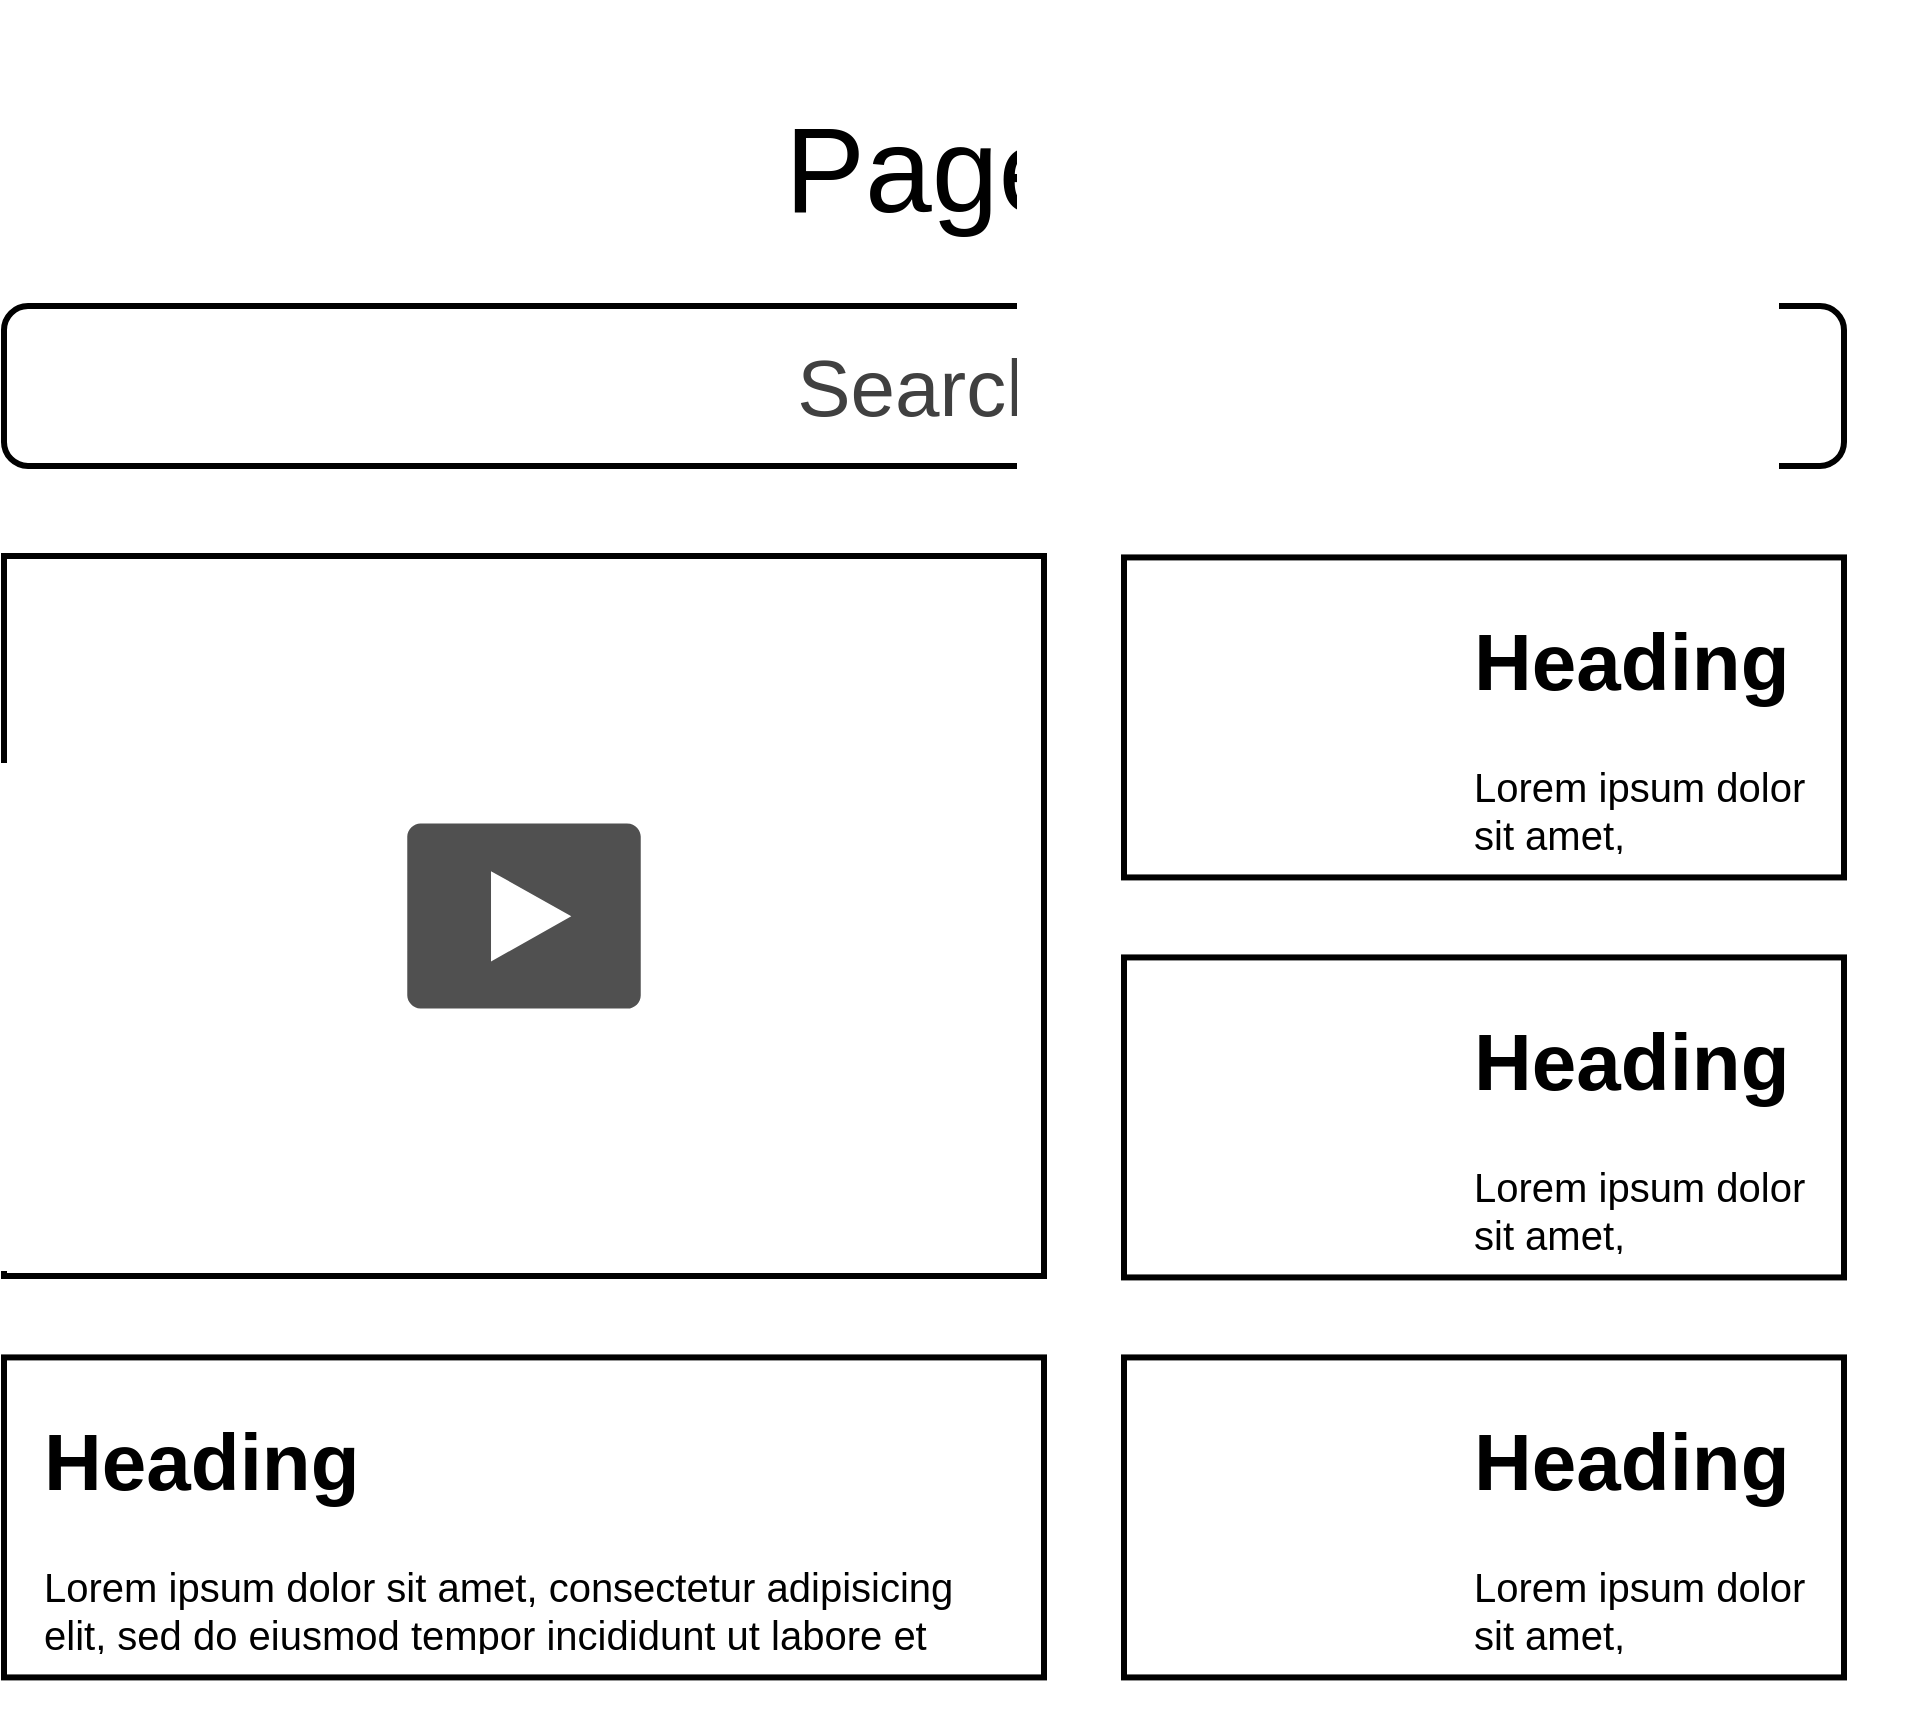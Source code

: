 <mxfile version="14.6.9" type="github" pages="4">
  <diagram name="Page" id="9137KOYr03OrSue867hJ">
    <mxGraphModel dx="910" dy="655" grid="1" gridSize="10" guides="1" tooltips="1" connect="1" arrows="1" fold="1" page="1" pageScale="1.5" pageWidth="1169" pageHeight="827" background="#ffffff" math="0" shadow="0">
      <root>
        <mxCell id="91typA91h6xHXIEC1wd_-0" />
        <mxCell id="91typA91h6xHXIEC1wd_-1" parent="91typA91h6xHXIEC1wd_-0" />
        <mxCell id="23DOFY-xsQ9zhNnriJYz-13" value="" style="group" parent="91typA91h6xHXIEC1wd_-1" vertex="1" connectable="0">
          <mxGeometry x="977" y="408" width="360" height="160" as="geometry" />
        </mxCell>
        <mxCell id="23DOFY-xsQ9zhNnriJYz-7" value="" style="rounded=0;whiteSpace=wrap;html=1;fontSize=30;strokeColor=#000000;strokeWidth=3;" parent="23DOFY-xsQ9zhNnriJYz-13" vertex="1">
          <mxGeometry y="-9.286" width="360" height="160" as="geometry" />
        </mxCell>
        <mxCell id="23DOFY-xsQ9zhNnriJYz-10" value="&lt;h1&gt;Heading&lt;/h1&gt;&lt;p&gt;Lorem ipsum dolor sit amet, consectetur adipisicing elit, sed do eiusmod tempor incididunt ut labore et dolore magna aliqua.&lt;/p&gt;" style="text;html=1;strokeColor=none;fillColor=none;spacing=5;spacingTop=-20;whiteSpace=wrap;overflow=hidden;rounded=0;fontSize=20;" parent="23DOFY-xsQ9zhNnriJYz-13" vertex="1">
          <mxGeometry x="170" y="2.143" width="190" height="137.143" as="geometry" />
        </mxCell>
        <mxCell id="23DOFY-xsQ9zhNnriJYz-12" value="" style="shape=image;html=1;verticalAlign=top;verticalLabelPosition=bottom;labelBackgroundColor=#ffffff;imageAspect=0;aspect=fixed;image=https://cdn4.iconfinder.com/data/icons/48-bubbles/48/18.Pictures-Day-128.png;rounded=1;fontSize=20;strokeColor=#000000;strokeWidth=3;" parent="23DOFY-xsQ9zhNnriJYz-13" vertex="1">
          <mxGeometry x="10" y="5.714" width="130" height="130" as="geometry" />
        </mxCell>
        <mxCell id="23DOFY-xsQ9zhNnriJYz-20" value="" style="group" parent="91typA91h6xHXIEC1wd_-1" vertex="1" connectable="0">
          <mxGeometry x="977" y="608" width="360" height="160" as="geometry" />
        </mxCell>
        <mxCell id="23DOFY-xsQ9zhNnriJYz-21" value="" style="rounded=0;whiteSpace=wrap;html=1;fontSize=30;strokeColor=#000000;strokeWidth=3;" parent="23DOFY-xsQ9zhNnriJYz-20" vertex="1">
          <mxGeometry y="-9.286" width="360" height="160" as="geometry" />
        </mxCell>
        <mxCell id="23DOFY-xsQ9zhNnriJYz-22" value="&lt;h1&gt;Heading&lt;/h1&gt;&lt;p&gt;Lorem ipsum dolor sit amet, consectetur adipisicing elit, sed do eiusmod tempor incididunt ut labore et dolore magna aliqua.&lt;/p&gt;" style="text;html=1;strokeColor=none;fillColor=none;spacing=5;spacingTop=-20;whiteSpace=wrap;overflow=hidden;rounded=0;fontSize=20;" parent="23DOFY-xsQ9zhNnriJYz-20" vertex="1">
          <mxGeometry x="170" y="2.143" width="190" height="137.143" as="geometry" />
        </mxCell>
        <mxCell id="23DOFY-xsQ9zhNnriJYz-23" value="" style="shape=image;html=1;verticalAlign=top;verticalLabelPosition=bottom;labelBackgroundColor=#ffffff;imageAspect=0;aspect=fixed;image=https://cdn4.iconfinder.com/data/icons/48-bubbles/48/18.Pictures-Day-128.png;rounded=1;fontSize=20;strokeColor=#000000;strokeWidth=3;" parent="23DOFY-xsQ9zhNnriJYz-20" vertex="1">
          <mxGeometry x="10" y="5.714" width="130" height="130" as="geometry" />
        </mxCell>
        <mxCell id="23DOFY-xsQ9zhNnriJYz-24" value="" style="group" parent="91typA91h6xHXIEC1wd_-1" vertex="1" connectable="0">
          <mxGeometry x="977" y="808" width="360" height="160" as="geometry" />
        </mxCell>
        <mxCell id="23DOFY-xsQ9zhNnriJYz-25" value="" style="rounded=0;whiteSpace=wrap;html=1;fontSize=30;strokeColor=#000000;strokeWidth=3;" parent="23DOFY-xsQ9zhNnriJYz-24" vertex="1">
          <mxGeometry y="-9.286" width="360" height="160" as="geometry" />
        </mxCell>
        <mxCell id="23DOFY-xsQ9zhNnriJYz-26" value="&lt;h1&gt;Heading&lt;/h1&gt;&lt;p&gt;Lorem ipsum dolor sit amet, consectetur adipisicing elit, sed do eiusmod tempor incididunt ut labore et dolore magna aliqua.&lt;/p&gt;" style="text;html=1;strokeColor=none;fillColor=none;spacing=5;spacingTop=-20;whiteSpace=wrap;overflow=hidden;rounded=0;fontSize=20;" parent="23DOFY-xsQ9zhNnriJYz-24" vertex="1">
          <mxGeometry x="170" y="2.143" width="190" height="137.143" as="geometry" />
        </mxCell>
        <mxCell id="23DOFY-xsQ9zhNnriJYz-27" value="" style="shape=image;html=1;verticalAlign=top;verticalLabelPosition=bottom;labelBackgroundColor=#ffffff;imageAspect=0;aspect=fixed;image=https://cdn4.iconfinder.com/data/icons/48-bubbles/48/18.Pictures-Day-128.png;rounded=1;fontSize=20;strokeColor=#000000;strokeWidth=3;" parent="23DOFY-xsQ9zhNnriJYz-24" vertex="1">
          <mxGeometry x="10" y="5.714" width="130" height="130" as="geometry" />
        </mxCell>
        <mxCell id="23DOFY-xsQ9zhNnriJYz-28" value="" style="group" parent="91typA91h6xHXIEC1wd_-1" vertex="1" connectable="0">
          <mxGeometry x="422" y="808" width="520" height="160" as="geometry" />
        </mxCell>
        <mxCell id="23DOFY-xsQ9zhNnriJYz-29" value="" style="rounded=0;whiteSpace=wrap;html=1;fontSize=30;strokeColor=#000000;strokeWidth=3;" parent="23DOFY-xsQ9zhNnriJYz-28" vertex="1">
          <mxGeometry x="-5" y="-9.29" width="520" height="160" as="geometry" />
        </mxCell>
        <mxCell id="23DOFY-xsQ9zhNnriJYz-30" value="&lt;h1&gt;Heading&lt;/h1&gt;&lt;p&gt;Lorem ipsum dolor sit amet, consectetur adipisicing elit, sed do eiusmod tempor incididunt ut labore et dolore magna aliqua.&lt;/p&gt;" style="text;html=1;strokeColor=none;fillColor=none;spacing=5;spacingTop=-20;whiteSpace=wrap;overflow=hidden;rounded=0;fontSize=20;" parent="23DOFY-xsQ9zhNnriJYz-28" vertex="1">
          <mxGeometry x="10" y="2.14" width="490" height="137.14" as="geometry" />
        </mxCell>
        <mxCell id="23DOFY-xsQ9zhNnriJYz-32" value="Search" style="rounded=1;whiteSpace=wrap;html=1;fontSize=40;fontColor=#404040;strokeColor=#000000;strokeWidth=3;align=center;fillColor=#FFFFFF;" parent="91typA91h6xHXIEC1wd_-1" vertex="1">
          <mxGeometry x="417" y="273" width="920" height="80" as="geometry" />
        </mxCell>
        <mxCell id="23DOFY-xsQ9zhNnriJYz-15" value="" style="group" parent="91typA91h6xHXIEC1wd_-1" vertex="1" connectable="0">
          <mxGeometry x="417" y="398" width="960" height="580" as="geometry" />
        </mxCell>
        <mxCell id="23DOFY-xsQ9zhNnriJYz-14" value="" style="rounded=0;whiteSpace=wrap;html=1;fontSize=20;strokeColor=#000000;strokeWidth=3;" parent="23DOFY-xsQ9zhNnriJYz-15" vertex="1">
          <mxGeometry width="520" height="360.0" as="geometry" />
        </mxCell>
        <mxCell id="23DOFY-xsQ9zhNnriJYz-3" value="" style="pointerEvents=1;shadow=0;dashed=0;html=1;strokeColor=none;fillColor=#505050;labelPosition=center;verticalLabelPosition=bottom;verticalAlign=top;outlineConnect=0;align=center;shape=mxgraph.office.concepts.video_play;rounded=1;fontSize=30;" parent="23DOFY-xsQ9zhNnriJYz-15" vertex="1">
          <mxGeometry x="201.633" y="133.714" width="116.735" height="92.571" as="geometry" />
        </mxCell>
        <mxCell id="O2gL3IHDXJ-WRdmMXKkk-2" value="&lt;font style=&quot;font-size: 60px&quot;&gt;Page&lt;/font&gt;" style="text;html=1;align=center;verticalAlign=middle;resizable=0;points=[];autosize=1;strokeColor=none;fontSize=100;" parent="91typA91h6xHXIEC1wd_-1" vertex="1">
          <mxGeometry x="797" y="120" width="160" height="140" as="geometry" />
        </mxCell>
      </root>
    </mxGraphModel>
  </diagram>
  <diagram name="PageToComponents" id="NYc8GmITO3bH3dvQd1t3">
    <mxGraphModel dx="1674" dy="1869" grid="1" gridSize="10" guides="1" tooltips="1" connect="1" arrows="1" fold="1" page="1" pageScale="1.5" pageWidth="1169" pageHeight="827" background="#ffffff" math="0" shadow="0">
      <root>
        <mxCell id="P79ZoEkyjsgsjdS7SiyL-0" />
        <mxCell id="P79ZoEkyjsgsjdS7SiyL-1" parent="P79ZoEkyjsgsjdS7SiyL-0" />
        <mxCell id="P79ZoEkyjsgsjdS7SiyL-2" value="" style="group" parent="P79ZoEkyjsgsjdS7SiyL-1" vertex="1" connectable="0">
          <mxGeometry x="977" y="408" width="360" height="160" as="geometry" />
        </mxCell>
        <mxCell id="P79ZoEkyjsgsjdS7SiyL-3" value="" style="rounded=0;whiteSpace=wrap;html=1;fontSize=30;strokeColor=#000000;strokeWidth=3;" parent="P79ZoEkyjsgsjdS7SiyL-2" vertex="1">
          <mxGeometry y="-9.286" width="360" height="160" as="geometry" />
        </mxCell>
        <mxCell id="P79ZoEkyjsgsjdS7SiyL-4" value="&lt;h1&gt;Heading&lt;/h1&gt;&lt;p&gt;Lorem ipsum dolor sit amet, consectetur adipisicing elit, sed do eiusmod tempor incididunt ut labore et dolore magna aliqua.&lt;/p&gt;" style="text;html=1;strokeColor=none;fillColor=none;spacing=5;spacingTop=-20;whiteSpace=wrap;overflow=hidden;rounded=0;fontSize=20;" parent="P79ZoEkyjsgsjdS7SiyL-2" vertex="1">
          <mxGeometry x="170" y="2.143" width="190" height="137.143" as="geometry" />
        </mxCell>
        <mxCell id="P79ZoEkyjsgsjdS7SiyL-5" value="" style="shape=image;html=1;verticalAlign=top;verticalLabelPosition=bottom;labelBackgroundColor=#ffffff;imageAspect=0;aspect=fixed;image=https://cdn4.iconfinder.com/data/icons/48-bubbles/48/18.Pictures-Day-128.png;rounded=1;fontSize=20;strokeColor=#000000;strokeWidth=3;" parent="P79ZoEkyjsgsjdS7SiyL-2" vertex="1">
          <mxGeometry x="10" y="5.714" width="130" height="130" as="geometry" />
        </mxCell>
        <mxCell id="P79ZoEkyjsgsjdS7SiyL-6" value="" style="group" parent="P79ZoEkyjsgsjdS7SiyL-1" vertex="1" connectable="0">
          <mxGeometry x="977" y="608" width="360" height="160" as="geometry" />
        </mxCell>
        <mxCell id="P79ZoEkyjsgsjdS7SiyL-7" value="" style="rounded=0;whiteSpace=wrap;html=1;fontSize=30;strokeColor=#000000;strokeWidth=3;" parent="P79ZoEkyjsgsjdS7SiyL-6" vertex="1">
          <mxGeometry y="-9.286" width="360" height="160" as="geometry" />
        </mxCell>
        <mxCell id="P79ZoEkyjsgsjdS7SiyL-8" value="&lt;h1&gt;Heading&lt;/h1&gt;&lt;p&gt;Lorem ipsum dolor sit amet, consectetur adipisicing elit, sed do eiusmod tempor incididunt ut labore et dolore magna aliqua.&lt;/p&gt;" style="text;html=1;strokeColor=none;fillColor=none;spacing=5;spacingTop=-20;whiteSpace=wrap;overflow=hidden;rounded=0;fontSize=20;" parent="P79ZoEkyjsgsjdS7SiyL-6" vertex="1">
          <mxGeometry x="170" y="2.143" width="190" height="137.143" as="geometry" />
        </mxCell>
        <mxCell id="P79ZoEkyjsgsjdS7SiyL-9" value="" style="shape=image;html=1;verticalAlign=top;verticalLabelPosition=bottom;labelBackgroundColor=#ffffff;imageAspect=0;aspect=fixed;image=https://cdn4.iconfinder.com/data/icons/48-bubbles/48/18.Pictures-Day-128.png;rounded=1;fontSize=20;strokeColor=#000000;strokeWidth=3;" parent="P79ZoEkyjsgsjdS7SiyL-6" vertex="1">
          <mxGeometry x="10" y="5.714" width="130" height="130" as="geometry" />
        </mxCell>
        <mxCell id="P79ZoEkyjsgsjdS7SiyL-10" value="" style="group" parent="P79ZoEkyjsgsjdS7SiyL-1" vertex="1" connectable="0">
          <mxGeometry x="977" y="808" width="360" height="160" as="geometry" />
        </mxCell>
        <mxCell id="P79ZoEkyjsgsjdS7SiyL-11" value="" style="rounded=0;whiteSpace=wrap;html=1;fontSize=30;strokeColor=#000000;strokeWidth=3;" parent="P79ZoEkyjsgsjdS7SiyL-10" vertex="1">
          <mxGeometry y="-9.286" width="360" height="160" as="geometry" />
        </mxCell>
        <mxCell id="P79ZoEkyjsgsjdS7SiyL-12" value="&lt;h1&gt;Heading&lt;/h1&gt;&lt;p&gt;Lorem ipsum dolor sit amet, consectetur adipisicing elit, sed do eiusmod tempor incididunt ut labore et dolore magna aliqua.&lt;/p&gt;" style="text;html=1;strokeColor=none;fillColor=none;spacing=5;spacingTop=-20;whiteSpace=wrap;overflow=hidden;rounded=0;fontSize=20;" parent="P79ZoEkyjsgsjdS7SiyL-10" vertex="1">
          <mxGeometry x="170" y="2.143" width="190" height="137.143" as="geometry" />
        </mxCell>
        <mxCell id="P79ZoEkyjsgsjdS7SiyL-13" value="" style="shape=image;html=1;verticalAlign=top;verticalLabelPosition=bottom;labelBackgroundColor=#ffffff;imageAspect=0;aspect=fixed;image=https://cdn4.iconfinder.com/data/icons/48-bubbles/48/18.Pictures-Day-128.png;rounded=1;fontSize=20;strokeColor=#000000;strokeWidth=3;" parent="P79ZoEkyjsgsjdS7SiyL-10" vertex="1">
          <mxGeometry x="10" y="5.714" width="130" height="130" as="geometry" />
        </mxCell>
        <mxCell id="P79ZoEkyjsgsjdS7SiyL-14" value="" style="group" parent="P79ZoEkyjsgsjdS7SiyL-1" vertex="1" connectable="0">
          <mxGeometry x="422" y="808" width="520" height="160" as="geometry" />
        </mxCell>
        <mxCell id="P79ZoEkyjsgsjdS7SiyL-15" value="" style="rounded=0;whiteSpace=wrap;html=1;fontSize=30;strokeColor=#000000;strokeWidth=3;" parent="P79ZoEkyjsgsjdS7SiyL-14" vertex="1">
          <mxGeometry x="-5" y="-9.29" width="520" height="160" as="geometry" />
        </mxCell>
        <mxCell id="P79ZoEkyjsgsjdS7SiyL-16" value="&lt;h1&gt;Heading&lt;/h1&gt;&lt;p&gt;Lorem ipsum dolor sit amet, consectetur adipisicing elit, sed do eiusmod tempor incididunt ut labore et dolore magna aliqua.&lt;/p&gt;" style="text;html=1;strokeColor=none;fillColor=none;spacing=5;spacingTop=-20;whiteSpace=wrap;overflow=hidden;rounded=0;fontSize=20;" parent="P79ZoEkyjsgsjdS7SiyL-14" vertex="1">
          <mxGeometry x="10" y="2.14" width="490" height="137.14" as="geometry" />
        </mxCell>
        <mxCell id="P79ZoEkyjsgsjdS7SiyL-17" value="Search" style="rounded=1;whiteSpace=wrap;html=1;fontSize=40;fontColor=#404040;strokeColor=#000000;strokeWidth=3;align=center;fillColor=#FFFFFF;" parent="P79ZoEkyjsgsjdS7SiyL-1" vertex="1">
          <mxGeometry x="417" y="273" width="920" height="80" as="geometry" />
        </mxCell>
        <mxCell id="P79ZoEkyjsgsjdS7SiyL-19" value="" style="group" parent="P79ZoEkyjsgsjdS7SiyL-1" vertex="1" connectable="0">
          <mxGeometry x="417" y="398" width="960" height="580" as="geometry" />
        </mxCell>
        <mxCell id="P79ZoEkyjsgsjdS7SiyL-20" value="" style="rounded=0;whiteSpace=wrap;html=1;fontSize=20;strokeColor=#000000;strokeWidth=3;" parent="P79ZoEkyjsgsjdS7SiyL-19" vertex="1">
          <mxGeometry width="520" height="360.0" as="geometry" />
        </mxCell>
        <mxCell id="P79ZoEkyjsgsjdS7SiyL-21" value="" style="pointerEvents=1;shadow=0;dashed=0;html=1;strokeColor=none;fillColor=#505050;labelPosition=center;verticalLabelPosition=bottom;verticalAlign=top;outlineConnect=0;align=center;shape=mxgraph.office.concepts.video_play;rounded=1;fontSize=30;" parent="P79ZoEkyjsgsjdS7SiyL-19" vertex="1">
          <mxGeometry x="201.633" y="133.714" width="116.735" height="92.571" as="geometry" />
        </mxCell>
        <mxCell id="P79ZoEkyjsgsjdS7SiyL-22" value="" style="rounded=0;whiteSpace=wrap;html=1;fontSize=40;strokeColor=#d79b00;strokeWidth=3;align=center;fillColor=#ffe6cc;opacity=60;" parent="P79ZoEkyjsgsjdS7SiyL-19" vertex="1">
          <mxGeometry x="-17" y="-10" width="550" height="590" as="geometry" />
        </mxCell>
        <mxCell id="P79ZoEkyjsgsjdS7SiyL-23" value="" style="rounded=0;whiteSpace=wrap;html=1;fontSize=40;strokeColor=#d6b656;strokeWidth=3;align=center;fillColor=#fff2cc;opacity=60;" parent="P79ZoEkyjsgsjdS7SiyL-1" vertex="1">
          <mxGeometry x="960" y="388" width="400" height="590" as="geometry" />
        </mxCell>
        <mxCell id="P79ZoEkyjsgsjdS7SiyL-24" value="" style="rounded=0;whiteSpace=wrap;html=1;fontSize=40;strokeColor=#b85450;strokeWidth=3;align=center;fillColor=#f8cecc;opacity=60;" parent="P79ZoEkyjsgsjdS7SiyL-1" vertex="1">
          <mxGeometry x="967" y="580" width="380" height="190" as="geometry" />
        </mxCell>
        <mxCell id="P79ZoEkyjsgsjdS7SiyL-25" style="edgeStyle=orthogonalEdgeStyle;rounded=0;orthogonalLoop=1;jettySize=auto;html=1;entryX=0;entryY=0.5;entryDx=0;entryDy=0;fontSize=40;fontColor=#404040;strokeWidth=3;" parent="P79ZoEkyjsgsjdS7SiyL-1" source="P79ZoEkyjsgsjdS7SiyL-26" target="P79ZoEkyjsgsjdS7SiyL-18" edge="1">
          <mxGeometry relative="1" as="geometry" />
        </mxCell>
        <mxCell id="P79ZoEkyjsgsjdS7SiyL-26" value="SearchBar" style="text;html=1;align=center;verticalAlign=middle;resizable=0;points=[];autosize=1;strokeColor=none;fontSize=50;fontColor=#404040;" parent="P79ZoEkyjsgsjdS7SiyL-1" vertex="1">
          <mxGeometry x="80" y="275" width="250" height="70" as="geometry" />
        </mxCell>
        <mxCell id="P79ZoEkyjsgsjdS7SiyL-27" style="edgeStyle=orthogonalEdgeStyle;rounded=0;orthogonalLoop=1;jettySize=auto;html=1;entryX=0;entryY=0.5;entryDx=0;entryDy=0;fontSize=50;fontColor=#404040;strokeWidth=3;" parent="P79ZoEkyjsgsjdS7SiyL-1" source="P79ZoEkyjsgsjdS7SiyL-28" target="P79ZoEkyjsgsjdS7SiyL-22" edge="1">
          <mxGeometry relative="1" as="geometry" />
        </mxCell>
        <mxCell id="P79ZoEkyjsgsjdS7SiyL-28" value="VideoDetail" style="text;html=1;align=center;verticalAlign=middle;resizable=0;points=[];autosize=1;strokeColor=none;fontSize=50;fontColor=#404040;" parent="P79ZoEkyjsgsjdS7SiyL-1" vertex="1">
          <mxGeometry x="50" y="648" width="270" height="70" as="geometry" />
        </mxCell>
        <mxCell id="P79ZoEkyjsgsjdS7SiyL-29" style="edgeStyle=orthogonalEdgeStyle;rounded=0;orthogonalLoop=1;jettySize=auto;html=1;entryX=1;entryY=0.25;entryDx=0;entryDy=0;fontSize=50;fontColor=#404040;strokeWidth=3;" parent="P79ZoEkyjsgsjdS7SiyL-1" source="P79ZoEkyjsgsjdS7SiyL-30" target="P79ZoEkyjsgsjdS7SiyL-23" edge="1">
          <mxGeometry relative="1" as="geometry" />
        </mxCell>
        <mxCell id="P79ZoEkyjsgsjdS7SiyL-30" value="VideoList" style="text;html=1;align=center;verticalAlign=middle;resizable=0;points=[];autosize=1;strokeColor=none;fontSize=50;fontColor=#404040;" parent="P79ZoEkyjsgsjdS7SiyL-1" vertex="1">
          <mxGeometry x="1440" y="500" width="220" height="70" as="geometry" />
        </mxCell>
        <mxCell id="P79ZoEkyjsgsjdS7SiyL-31" style="edgeStyle=orthogonalEdgeStyle;rounded=0;orthogonalLoop=1;jettySize=auto;html=1;entryX=1;entryY=0.5;entryDx=0;entryDy=0;fontSize=50;fontColor=#404040;strokeWidth=3;" parent="P79ZoEkyjsgsjdS7SiyL-1" source="P79ZoEkyjsgsjdS7SiyL-32" target="P79ZoEkyjsgsjdS7SiyL-24" edge="1">
          <mxGeometry relative="1" as="geometry" />
        </mxCell>
        <mxCell id="P79ZoEkyjsgsjdS7SiyL-32" value="VideoItem" style="text;html=1;align=center;verticalAlign=middle;resizable=0;points=[];autosize=1;strokeColor=none;fontSize=50;fontColor=#404040;" parent="P79ZoEkyjsgsjdS7SiyL-1" vertex="1">
          <mxGeometry x="1440" y="640" width="240" height="70" as="geometry" />
        </mxCell>
        <mxCell id="P79ZoEkyjsgsjdS7SiyL-18" value="" style="rounded=0;whiteSpace=wrap;html=1;fontSize=40;strokeColor=#82b366;strokeWidth=3;align=center;fillColor=#d5e8d4;opacity=60;" parent="P79ZoEkyjsgsjdS7SiyL-1" vertex="1">
          <mxGeometry x="400" y="240" width="960" height="140" as="geometry" />
        </mxCell>
        <mxCell id="CAVot9qI6_oYk2dZ9oUn-0" value="&lt;font style=&quot;font-size: 60px&quot;&gt;Page To Components&lt;/font&gt;" style="text;html=1;align=center;verticalAlign=middle;resizable=0;points=[];autosize=1;strokeColor=none;fontSize=100;" parent="P79ZoEkyjsgsjdS7SiyL-1" vertex="1">
          <mxGeometry x="582" y="90" width="590" height="140" as="geometry" />
        </mxCell>
      </root>
    </mxGraphModel>
  </diagram>
  <diagram name="Components" id="oa-BEnzGHS91n7pEYGGy">
    <mxGraphModel dx="586" dy="654" grid="1" gridSize="10" guides="1" tooltips="1" connect="1" arrows="1" fold="1" page="1" pageScale="1.5" pageWidth="1169" pageHeight="827" background="#ffffff" math="0" shadow="0">
      <root>
        <mxCell id="_ZSbNdaOEy5kNwuSDoqu-0" />
        <mxCell id="_ZSbNdaOEy5kNwuSDoqu-1" parent="_ZSbNdaOEy5kNwuSDoqu-0" />
        <mxCell id="_ZSbNdaOEy5kNwuSDoqu-11" value="&lt;font style=&quot;font-size: 30px&quot;&gt;SearchBar&lt;/font&gt;" style="rounded=1;whiteSpace=wrap;html=1;verticalAlign=middle;fillColor=#d5e8d4;strokeColor=#82b366;strokeWidth=3;" parent="_ZSbNdaOEy5kNwuSDoqu-1" vertex="1">
          <mxGeometry x="400" y="600" width="240" height="80" as="geometry" />
        </mxCell>
        <mxCell id="_ZSbNdaOEy5kNwuSDoqu-20" value="&lt;font style=&quot;font-size: 30px&quot;&gt;VideoDetail&lt;/font&gt;" style="rounded=1;whiteSpace=wrap;html=1;verticalAlign=middle;fillColor=#ffe6cc;strokeColor=#d79b00;strokeWidth=3;" parent="_ZSbNdaOEy5kNwuSDoqu-1" vertex="1">
          <mxGeometry x="680" y="600" width="240" height="80" as="geometry" />
        </mxCell>
        <mxCell id="_ZSbNdaOEy5kNwuSDoqu-23" value="&lt;span style=&quot;font-size: 30px&quot;&gt;VideoList&lt;/span&gt;" style="rounded=1;whiteSpace=wrap;html=1;verticalAlign=middle;fillColor=#fff2cc;strokeColor=#d6b656;strokeWidth=3;" parent="_ZSbNdaOEy5kNwuSDoqu-1" vertex="1">
          <mxGeometry x="960" y="600" width="240" height="80" as="geometry" />
        </mxCell>
        <mxCell id="_ZSbNdaOEy5kNwuSDoqu-24" style="edgeStyle=orthogonalEdgeStyle;rounded=1;orthogonalLoop=1;jettySize=auto;html=1;startArrow=none;startFill=0;endArrow=classic;endFill=1;strokeWidth=3;" parent="_ZSbNdaOEy5kNwuSDoqu-1" source="_ZSbNdaOEy5kNwuSDoqu-3" target="_ZSbNdaOEy5kNwuSDoqu-20" edge="1">
          <mxGeometry relative="1" as="geometry" />
        </mxCell>
        <mxCell id="_ZSbNdaOEy5kNwuSDoqu-25" style="edgeStyle=orthogonalEdgeStyle;rounded=1;orthogonalLoop=1;jettySize=auto;html=1;entryX=0.5;entryY=0;entryDx=0;entryDy=0;startArrow=none;startFill=0;endArrow=classic;endFill=1;strokeWidth=3;" parent="_ZSbNdaOEy5kNwuSDoqu-1" source="_ZSbNdaOEy5kNwuSDoqu-3" target="_ZSbNdaOEy5kNwuSDoqu-11" edge="1">
          <mxGeometry relative="1" as="geometry">
            <Array as="points">
              <mxPoint x="800" y="440" />
              <mxPoint x="520" y="440" />
            </Array>
          </mxGeometry>
        </mxCell>
        <mxCell id="_ZSbNdaOEy5kNwuSDoqu-26" style="edgeStyle=orthogonalEdgeStyle;rounded=1;orthogonalLoop=1;jettySize=auto;html=1;startArrow=none;startFill=0;endArrow=classic;endFill=1;strokeWidth=3;entryX=0.5;entryY=0;entryDx=0;entryDy=0;" parent="_ZSbNdaOEy5kNwuSDoqu-1" source="_ZSbNdaOEy5kNwuSDoqu-3" target="_ZSbNdaOEy5kNwuSDoqu-23" edge="1">
          <mxGeometry relative="1" as="geometry">
            <mxPoint x="1080" y="480" as="targetPoint" />
            <Array as="points">
              <mxPoint x="800" y="440" />
              <mxPoint x="1080" y="440" />
            </Array>
          </mxGeometry>
        </mxCell>
        <mxCell id="_ZSbNdaOEy5kNwuSDoqu-27" style="edgeStyle=orthogonalEdgeStyle;rounded=1;orthogonalLoop=1;jettySize=auto;html=1;entryX=0.5;entryY=0;entryDx=0;entryDy=0;startArrow=none;startFill=0;endArrow=classic;endFill=1;strokeWidth=3;exitX=0.5;exitY=1;exitDx=0;exitDy=0;" parent="_ZSbNdaOEy5kNwuSDoqu-1" source="_ZSbNdaOEy5kNwuSDoqu-23" target="_ZSbNdaOEy5kNwuSDoqu-35" edge="1">
          <mxGeometry relative="1" as="geometry">
            <mxPoint x="1310" y="840" as="targetPoint" />
            <mxPoint x="1240" y="840" as="sourcePoint" />
            <Array as="points">
              <mxPoint x="1080" y="720" />
              <mxPoint x="1240" y="720" />
            </Array>
          </mxGeometry>
        </mxCell>
        <mxCell id="_ZSbNdaOEy5kNwuSDoqu-35" value="&lt;span style=&quot;font-size: 30px&quot;&gt;VideoItem&lt;/span&gt;" style="rounded=1;whiteSpace=wrap;html=1;verticalAlign=middle;fillColor=#f8cecc;strokeColor=#b85450;strokeWidth=3;" parent="_ZSbNdaOEy5kNwuSDoqu-1" vertex="1">
          <mxGeometry x="1120" y="880" width="240" height="80" as="geometry" />
        </mxCell>
        <mxCell id="_ZSbNdaOEy5kNwuSDoqu-36" style="edgeStyle=orthogonalEdgeStyle;rounded=1;orthogonalLoop=1;jettySize=auto;html=1;entryX=0.5;entryY=0;entryDx=0;entryDy=0;startArrow=none;startFill=0;endArrow=classic;endFill=1;strokeWidth=3;exitX=0.5;exitY=1;exitDx=0;exitDy=0;" parent="_ZSbNdaOEy5kNwuSDoqu-1" source="_ZSbNdaOEy5kNwuSDoqu-23" target="_ZSbNdaOEy5kNwuSDoqu-44" edge="1">
          <mxGeometry relative="1" as="geometry">
            <mxPoint x="987" y="840" as="targetPoint" />
            <mxPoint x="917" y="840" as="sourcePoint" />
            <Array as="points">
              <mxPoint x="1080" y="720" />
              <mxPoint x="917" y="720" />
            </Array>
          </mxGeometry>
        </mxCell>
        <mxCell id="_ZSbNdaOEy5kNwuSDoqu-44" value="&lt;span style=&quot;font-size: 30px&quot;&gt;VideoItem&lt;/span&gt;" style="rounded=1;whiteSpace=wrap;html=1;verticalAlign=middle;fillColor=#f8cecc;strokeColor=#b85450;strokeWidth=3;" parent="_ZSbNdaOEy5kNwuSDoqu-1" vertex="1">
          <mxGeometry x="797" y="880" width="240" height="80" as="geometry" />
        </mxCell>
        <mxCell id="_ZSbNdaOEy5kNwuSDoqu-3" value="&lt;font style=&quot;font-size: 30px&quot;&gt;App&lt;/font&gt;" style="rounded=1;whiteSpace=wrap;html=1;verticalAlign=middle;strokeWidth=3;fillColor=#dae8fc;strokeColor=#6c8ebf;" parent="_ZSbNdaOEy5kNwuSDoqu-1" vertex="1">
          <mxGeometry x="680" y="240" width="240" height="160" as="geometry" />
        </mxCell>
        <mxCell id="ikpPsoUVL61gt5f4SS8h-0" value="&lt;font style=&quot;font-size: 50px;&quot;&gt;Components&lt;/font&gt;" style="text;html=1;align=center;verticalAlign=middle;resizable=0;points=[];autosize=1;strokeColor=none;fontSize=50;" parent="_ZSbNdaOEy5kNwuSDoqu-1" vertex="1">
          <mxGeometry x="650" y="140" width="300" height="70" as="geometry" />
        </mxCell>
      </root>
    </mxGraphModel>
  </diagram>
  <diagram name="Props&amp;State" id="I_OQX6ArAMqyHzyi4Qbx">
    <mxGraphModel dx="1027" dy="658" grid="1" gridSize="10" guides="1" tooltips="1" connect="1" arrows="1" fold="1" page="1" pageScale="1.5" pageWidth="1169" pageHeight="827" background="#ffffff" math="0" shadow="0">
      <root>
        <mxCell id="qaqHf1FejobcbyOZBKg7-0" />
        <mxCell id="qaqHf1FejobcbyOZBKg7-1" parent="qaqHf1FejobcbyOZBKg7-0" />
        <mxCell id="qaqHf1FejobcbyOZBKg7-2" value="" style="group;strokeWidth=3;" parent="qaqHf1FejobcbyOZBKg7-1" vertex="1" connectable="0">
          <mxGeometry x="680" y="240" width="240" height="160" as="geometry" />
        </mxCell>
        <mxCell id="qaqHf1FejobcbyOZBKg7-3" value="&lt;font style=&quot;font-size: 30px&quot;&gt;App&lt;/font&gt;" style="rounded=1;whiteSpace=wrap;html=1;verticalAlign=top;strokeWidth=3;fillColor=#dae8fc;strokeColor=#6c8ebf;" parent="qaqHf1FejobcbyOZBKg7-2" vertex="1">
          <mxGeometry width="240" height="160" as="geometry" />
        </mxCell>
        <mxCell id="qaqHf1FejobcbyOZBKg7-4" value="State" style="shape=table;html=1;whiteSpace=wrap;startSize=25;container=1;collapsible=0;childLayout=tableLayout;fontStyle=1;align=center;fillColor=#dae8fc;strokeColor=#6c8ebf;rounded=0;swimlaneFillColor=#ffffff;rowLines=1;treeFolding=0;strokeWidth=2;" parent="qaqHf1FejobcbyOZBKg7-2" vertex="1">
          <mxGeometry x="16.364" y="56.434" width="207.273" height="92.403" as="geometry" />
        </mxCell>
        <mxCell id="qaqHf1FejobcbyOZBKg7-5" value="" style="shape=partialRectangle;html=1;whiteSpace=wrap;collapsible=0;dropTarget=0;pointerEvents=0;fillColor=none;top=0;left=0;bottom=0;right=0;points=[[0,0.5],[1,0.5]];portConstraint=eastwest;rounded=1;" parent="qaqHf1FejobcbyOZBKg7-4" vertex="1">
          <mxGeometry y="25" width="207.273" height="34" as="geometry" />
        </mxCell>
        <mxCell id="qaqHf1FejobcbyOZBKg7-6" value="videos" style="shape=partialRectangle;html=1;whiteSpace=wrap;connectable=0;fillColor=none;top=0;left=0;bottom=0;right=0;overflow=hidden;rounded=1;" parent="qaqHf1FejobcbyOZBKg7-5" vertex="1">
          <mxGeometry width="103" height="34" as="geometry" />
        </mxCell>
        <mxCell id="qaqHf1FejobcbyOZBKg7-7" value="[ video, ... ]" style="shape=partialRectangle;html=1;whiteSpace=wrap;connectable=0;fillColor=none;top=0;left=0;bottom=0;right=0;overflow=hidden;rounded=1;" parent="qaqHf1FejobcbyOZBKg7-5" vertex="1">
          <mxGeometry x="103" width="104" height="34" as="geometry" />
        </mxCell>
        <mxCell id="qaqHf1FejobcbyOZBKg7-8" value="" style="shape=partialRectangle;html=1;whiteSpace=wrap;collapsible=0;dropTarget=0;pointerEvents=0;fillColor=none;top=0;left=0;bottom=0;right=0;points=[[0,0.5],[1,0.5]];portConstraint=eastwest;rounded=1;" parent="qaqHf1FejobcbyOZBKg7-4" vertex="1">
          <mxGeometry y="59" width="207.273" height="33" as="geometry" />
        </mxCell>
        <mxCell id="qaqHf1FejobcbyOZBKg7-9" value="selectedVideo" style="shape=partialRectangle;html=1;whiteSpace=wrap;connectable=0;fillColor=none;top=0;left=0;bottom=0;right=0;overflow=hidden;rounded=1;" parent="qaqHf1FejobcbyOZBKg7-8" vertex="1">
          <mxGeometry width="103" height="33" as="geometry" />
        </mxCell>
        <mxCell id="qaqHf1FejobcbyOZBKg7-10" value="video" style="shape=partialRectangle;html=1;whiteSpace=wrap;connectable=0;fillColor=none;top=0;left=0;bottom=0;right=0;overflow=hidden;rounded=1;" parent="qaqHf1FejobcbyOZBKg7-8" vertex="1">
          <mxGeometry x="103" width="104" height="33" as="geometry" />
        </mxCell>
        <mxCell id="qaqHf1FejobcbyOZBKg7-12" style="edgeStyle=orthogonalEdgeStyle;rounded=1;orthogonalLoop=1;jettySize=auto;html=1;entryX=0.5;entryY=0;entryDx=0;entryDy=0;startArrow=none;startFill=0;endArrow=classic;endFill=1;strokeWidth=3;" parent="qaqHf1FejobcbyOZBKg7-1" source="qaqHf1FejobcbyOZBKg7-13" target="qaqHf1FejobcbyOZBKg7-23" edge="1">
          <mxGeometry relative="1" as="geometry">
            <mxPoint x="1030" y="560" as="targetPoint" />
          </mxGeometry>
        </mxCell>
        <mxCell id="qaqHf1FejobcbyOZBKg7-13" value="Props" style="shape=table;html=1;whiteSpace=wrap;startSize=25;container=1;collapsible=0;childLayout=tableLayout;fontStyle=1;align=center;fillColor=#fff2cc;strokeColor=#d6b656;rounded=0;swimlaneFillColor=#ffffff;rowLines=1;treeFolding=0;strokeWidth=2;" parent="qaqHf1FejobcbyOZBKg7-1" vertex="1">
          <mxGeometry x="980" y="480" width="200" height="80" as="geometry" />
        </mxCell>
        <mxCell id="qaqHf1FejobcbyOZBKg7-14" value="" style="shape=partialRectangle;html=1;whiteSpace=wrap;collapsible=0;dropTarget=0;pointerEvents=0;fillColor=none;top=0;left=0;bottom=0;right=0;points=[[0,0.5],[1,0.5]];portConstraint=eastwest;rounded=1;" parent="qaqHf1FejobcbyOZBKg7-13" vertex="1">
          <mxGeometry y="25" width="200" height="28" as="geometry" />
        </mxCell>
        <mxCell id="qaqHf1FejobcbyOZBKg7-15" value="videos" style="shape=partialRectangle;html=1;whiteSpace=wrap;connectable=0;fillColor=none;top=0;left=0;bottom=0;right=0;overflow=hidden;rounded=1;" parent="qaqHf1FejobcbyOZBKg7-14" vertex="1">
          <mxGeometry width="100" height="28" as="geometry" />
        </mxCell>
        <mxCell id="qaqHf1FejobcbyOZBKg7-16" value="videos" style="shape=partialRectangle;html=1;whiteSpace=wrap;connectable=0;top=0;left=0;bottom=0;right=0;overflow=hidden;rounded=1;strokeColor=none;fillColor=none;" parent="qaqHf1FejobcbyOZBKg7-14" vertex="1">
          <mxGeometry x="100" width="100" height="28" as="geometry" />
        </mxCell>
        <mxCell id="qaqHf1FejobcbyOZBKg7-17" value="" style="shape=partialRectangle;html=1;whiteSpace=wrap;collapsible=0;dropTarget=0;pointerEvents=0;fillColor=none;top=0;left=0;bottom=0;right=0;points=[[0,0.5],[1,0.5]];portConstraint=eastwest;rounded=1;" parent="qaqHf1FejobcbyOZBKg7-13" vertex="1">
          <mxGeometry y="53" width="200" height="27" as="geometry" />
        </mxCell>
        <mxCell id="qaqHf1FejobcbyOZBKg7-18" value="onVideoSelect" style="shape=partialRectangle;html=1;whiteSpace=wrap;connectable=0;fillColor=none;top=0;left=0;bottom=0;right=0;overflow=hidden;rounded=1;" parent="qaqHf1FejobcbyOZBKg7-17" vertex="1">
          <mxGeometry width="100" height="27" as="geometry" />
        </mxCell>
        <mxCell id="qaqHf1FejobcbyOZBKg7-19" value="() =&amp;gt; {}" style="shape=partialRectangle;html=1;whiteSpace=wrap;connectable=0;fillColor=none;top=0;left=0;bottom=0;right=0;overflow=hidden;rounded=1;" parent="qaqHf1FejobcbyOZBKg7-17" vertex="1">
          <mxGeometry x="100" width="100" height="27" as="geometry" />
        </mxCell>
        <mxCell id="qaqHf1FejobcbyOZBKg7-20" value="&lt;font style=&quot;font-size: 30px&quot;&gt;VideoDetail&lt;/font&gt;" style="rounded=1;whiteSpace=wrap;html=1;verticalAlign=middle;fillColor=#ffe6cc;strokeColor=#d79b00;strokeWidth=3;" parent="qaqHf1FejobcbyOZBKg7-1" vertex="1">
          <mxGeometry x="680" y="600" width="240" height="80" as="geometry" />
        </mxCell>
        <mxCell id="qaqHf1FejobcbyOZBKg7-21" style="edgeStyle=orthogonalEdgeStyle;rounded=1;orthogonalLoop=1;jettySize=auto;html=1;entryX=0.5;entryY=0;entryDx=0;entryDy=0;startArrow=none;startFill=0;endArrow=none;endFill=0;strokeWidth=3;" parent="qaqHf1FejobcbyOZBKg7-1" source="qaqHf1FejobcbyOZBKg7-23" target="qaqHf1FejobcbyOZBKg7-28" edge="1">
          <mxGeometry relative="1" as="geometry">
            <Array as="points">
              <mxPoint x="1080" y="720" />
              <mxPoint x="1240" y="720" />
            </Array>
          </mxGeometry>
        </mxCell>
        <mxCell id="qaqHf1FejobcbyOZBKg7-22" style="edgeStyle=orthogonalEdgeStyle;rounded=1;orthogonalLoop=1;jettySize=auto;html=1;entryX=0.5;entryY=0;entryDx=0;entryDy=0;startArrow=none;startFill=0;endArrow=none;endFill=0;strokeWidth=3;" parent="qaqHf1FejobcbyOZBKg7-1" source="qaqHf1FejobcbyOZBKg7-23" target="qaqHf1FejobcbyOZBKg7-37" edge="1">
          <mxGeometry relative="1" as="geometry" />
        </mxCell>
        <mxCell id="qaqHf1FejobcbyOZBKg7-23" value="&lt;span style=&quot;font-size: 30px&quot;&gt;VideoList&lt;/span&gt;" style="rounded=1;whiteSpace=wrap;html=1;verticalAlign=middle;fillColor=#fff2cc;strokeColor=#d6b656;strokeWidth=3;" parent="qaqHf1FejobcbyOZBKg7-1" vertex="1">
          <mxGeometry x="960" y="600" width="240" height="80" as="geometry" />
        </mxCell>
        <mxCell id="qaqHf1FejobcbyOZBKg7-24" style="edgeStyle=orthogonalEdgeStyle;rounded=1;orthogonalLoop=1;jettySize=auto;html=1;startArrow=none;startFill=0;endArrow=classic;endFill=1;strokeWidth=3;" parent="qaqHf1FejobcbyOZBKg7-1" source="qaqHf1FejobcbyOZBKg7-3" target="qaqHf1FejobcbyOZBKg7-20" edge="1">
          <mxGeometry relative="1" as="geometry" />
        </mxCell>
        <mxCell id="qaqHf1FejobcbyOZBKg7-25" style="edgeStyle=orthogonalEdgeStyle;rounded=1;orthogonalLoop=1;jettySize=auto;html=1;entryX=0.5;entryY=0;entryDx=0;entryDy=0;startArrow=none;startFill=0;endArrow=none;endFill=0;strokeWidth=3;" parent="qaqHf1FejobcbyOZBKg7-1" source="qaqHf1FejobcbyOZBKg7-3" target="PhKQuhcGhCS8qhgR6gZ0-9" edge="1">
          <mxGeometry relative="1" as="geometry">
            <Array as="points">
              <mxPoint x="800" y="440" />
              <mxPoint x="520" y="440" />
            </Array>
            <mxPoint x="520" y="600" as="targetPoint" />
          </mxGeometry>
        </mxCell>
        <mxCell id="qaqHf1FejobcbyOZBKg7-26" style="edgeStyle=orthogonalEdgeStyle;rounded=1;orthogonalLoop=1;jettySize=auto;html=1;startArrow=none;startFill=0;endArrow=none;endFill=0;strokeWidth=3;" parent="qaqHf1FejobcbyOZBKg7-1" source="qaqHf1FejobcbyOZBKg7-3" target="qaqHf1FejobcbyOZBKg7-13" edge="1">
          <mxGeometry relative="1" as="geometry">
            <Array as="points">
              <mxPoint x="800" y="440" />
              <mxPoint x="1080" y="440" />
            </Array>
          </mxGeometry>
        </mxCell>
        <mxCell id="qaqHf1FejobcbyOZBKg7-27" style="edgeStyle=orthogonalEdgeStyle;rounded=1;orthogonalLoop=1;jettySize=auto;html=1;entryX=0.5;entryY=0;entryDx=0;entryDy=0;startArrow=none;startFill=0;endArrow=classic;endFill=1;strokeWidth=3;" parent="qaqHf1FejobcbyOZBKg7-1" source="qaqHf1FejobcbyOZBKg7-28" target="qaqHf1FejobcbyOZBKg7-35" edge="1">
          <mxGeometry relative="1" as="geometry">
            <mxPoint x="1310" y="840" as="targetPoint" />
          </mxGeometry>
        </mxCell>
        <mxCell id="qaqHf1FejobcbyOZBKg7-28" value="Props" style="shape=table;html=1;whiteSpace=wrap;startSize=25;container=1;collapsible=0;childLayout=tableLayout;fontStyle=1;align=center;fillColor=#f8cecc;strokeColor=#b85450;rounded=0;swimlaneFillColor=#ffffff;rowLines=1;treeFolding=0;strokeWidth=2;" parent="qaqHf1FejobcbyOZBKg7-1" vertex="1">
          <mxGeometry x="1140" y="760" width="200" height="80" as="geometry" />
        </mxCell>
        <mxCell id="qaqHf1FejobcbyOZBKg7-29" value="" style="shape=partialRectangle;html=1;whiteSpace=wrap;collapsible=0;dropTarget=0;pointerEvents=0;fillColor=none;top=0;left=0;bottom=0;right=0;points=[[0,0.5],[1,0.5]];portConstraint=eastwest;rounded=1;" parent="qaqHf1FejobcbyOZBKg7-28" vertex="1">
          <mxGeometry y="25" width="200" height="28" as="geometry" />
        </mxCell>
        <mxCell id="qaqHf1FejobcbyOZBKg7-30" value="video" style="shape=partialRectangle;html=1;whiteSpace=wrap;connectable=0;fillColor=none;top=0;left=0;bottom=0;right=0;overflow=hidden;rounded=1;" parent="qaqHf1FejobcbyOZBKg7-29" vertex="1">
          <mxGeometry width="100" height="28" as="geometry" />
        </mxCell>
        <mxCell id="qaqHf1FejobcbyOZBKg7-31" value="video" style="shape=partialRectangle;html=1;whiteSpace=wrap;connectable=0;fillColor=none;top=0;left=0;bottom=0;right=0;overflow=hidden;rounded=1;" parent="qaqHf1FejobcbyOZBKg7-29" vertex="1">
          <mxGeometry x="100" width="100" height="28" as="geometry" />
        </mxCell>
        <mxCell id="qaqHf1FejobcbyOZBKg7-32" value="" style="shape=partialRectangle;html=1;whiteSpace=wrap;collapsible=0;dropTarget=0;pointerEvents=0;fillColor=none;top=0;left=0;bottom=0;right=0;points=[[0,0.5],[1,0.5]];portConstraint=eastwest;rounded=1;" parent="qaqHf1FejobcbyOZBKg7-28" vertex="1">
          <mxGeometry y="53" width="200" height="27" as="geometry" />
        </mxCell>
        <mxCell id="qaqHf1FejobcbyOZBKg7-33" value="onVideoSelect" style="shape=partialRectangle;html=1;whiteSpace=wrap;connectable=0;fillColor=none;top=0;left=0;bottom=0;right=0;overflow=hidden;rounded=1;" parent="qaqHf1FejobcbyOZBKg7-32" vertex="1">
          <mxGeometry width="100" height="27" as="geometry" />
        </mxCell>
        <mxCell id="qaqHf1FejobcbyOZBKg7-34" value="() =&amp;gt; {}" style="shape=partialRectangle;html=1;whiteSpace=wrap;connectable=0;fillColor=none;top=0;left=0;bottom=0;right=0;overflow=hidden;rounded=1;" parent="qaqHf1FejobcbyOZBKg7-32" vertex="1">
          <mxGeometry x="100" width="100" height="27" as="geometry" />
        </mxCell>
        <mxCell id="qaqHf1FejobcbyOZBKg7-35" value="&lt;span style=&quot;font-size: 30px&quot;&gt;VideoItem&lt;/span&gt;" style="rounded=1;whiteSpace=wrap;html=1;verticalAlign=middle;fillColor=#f8cecc;strokeColor=#b85450;strokeWidth=3;" parent="qaqHf1FejobcbyOZBKg7-1" vertex="1">
          <mxGeometry x="1120" y="880" width="240" height="80" as="geometry" />
        </mxCell>
        <mxCell id="qaqHf1FejobcbyOZBKg7-36" style="edgeStyle=orthogonalEdgeStyle;rounded=1;orthogonalLoop=1;jettySize=auto;html=1;entryX=0.5;entryY=0;entryDx=0;entryDy=0;startArrow=none;startFill=0;endArrow=classic;endFill=1;strokeWidth=3;" parent="qaqHf1FejobcbyOZBKg7-1" source="qaqHf1FejobcbyOZBKg7-37" target="qaqHf1FejobcbyOZBKg7-44" edge="1">
          <mxGeometry relative="1" as="geometry">
            <mxPoint x="987" y="840" as="targetPoint" />
          </mxGeometry>
        </mxCell>
        <mxCell id="qaqHf1FejobcbyOZBKg7-37" value="Props" style="shape=table;html=1;whiteSpace=wrap;startSize=25;container=1;collapsible=0;childLayout=tableLayout;fontStyle=1;align=center;fillColor=#f8cecc;strokeColor=#b85450;rounded=0;swimlaneFillColor=#ffffff;rowLines=1;treeFolding=0;strokeWidth=2;" parent="qaqHf1FejobcbyOZBKg7-1" vertex="1">
          <mxGeometry x="817" y="760" width="200" height="80" as="geometry" />
        </mxCell>
        <mxCell id="qaqHf1FejobcbyOZBKg7-38" value="" style="shape=partialRectangle;html=1;whiteSpace=wrap;collapsible=0;dropTarget=0;pointerEvents=0;fillColor=none;top=0;left=0;bottom=0;right=0;points=[[0,0.5],[1,0.5]];portConstraint=eastwest;rounded=1;" parent="qaqHf1FejobcbyOZBKg7-37" vertex="1">
          <mxGeometry y="25" width="200" height="28" as="geometry" />
        </mxCell>
        <mxCell id="qaqHf1FejobcbyOZBKg7-39" value="video" style="shape=partialRectangle;html=1;whiteSpace=wrap;connectable=0;fillColor=none;top=0;left=0;bottom=0;right=0;overflow=hidden;rounded=1;" parent="qaqHf1FejobcbyOZBKg7-38" vertex="1">
          <mxGeometry width="100" height="28" as="geometry" />
        </mxCell>
        <mxCell id="qaqHf1FejobcbyOZBKg7-40" value="video" style="shape=partialRectangle;html=1;whiteSpace=wrap;connectable=0;fillColor=none;top=0;left=0;bottom=0;right=0;overflow=hidden;rounded=1;" parent="qaqHf1FejobcbyOZBKg7-38" vertex="1">
          <mxGeometry x="100" width="100" height="28" as="geometry" />
        </mxCell>
        <mxCell id="qaqHf1FejobcbyOZBKg7-41" value="" style="shape=partialRectangle;html=1;whiteSpace=wrap;collapsible=0;dropTarget=0;pointerEvents=0;fillColor=none;top=0;left=0;bottom=0;right=0;points=[[0,0.5],[1,0.5]];portConstraint=eastwest;rounded=1;" parent="qaqHf1FejobcbyOZBKg7-37" vertex="1">
          <mxGeometry y="53" width="200" height="27" as="geometry" />
        </mxCell>
        <mxCell id="qaqHf1FejobcbyOZBKg7-42" value="onVideoSelect" style="shape=partialRectangle;html=1;whiteSpace=wrap;connectable=0;fillColor=none;top=0;left=0;bottom=0;right=0;overflow=hidden;rounded=1;" parent="qaqHf1FejobcbyOZBKg7-41" vertex="1">
          <mxGeometry width="100" height="27" as="geometry" />
        </mxCell>
        <mxCell id="qaqHf1FejobcbyOZBKg7-43" value="() =&amp;gt; {}" style="shape=partialRectangle;html=1;whiteSpace=wrap;connectable=0;fillColor=none;top=0;left=0;bottom=0;right=0;overflow=hidden;rounded=1;" parent="qaqHf1FejobcbyOZBKg7-41" vertex="1">
          <mxGeometry x="100" width="100" height="27" as="geometry" />
        </mxCell>
        <mxCell id="qaqHf1FejobcbyOZBKg7-44" value="&lt;span style=&quot;font-size: 30px&quot;&gt;VideoItem&lt;/span&gt;" style="rounded=1;whiteSpace=wrap;html=1;verticalAlign=middle;fillColor=#f8cecc;strokeColor=#b85450;strokeWidth=3;" parent="qaqHf1FejobcbyOZBKg7-1" vertex="1">
          <mxGeometry x="797" y="880" width="240" height="80" as="geometry" />
        </mxCell>
        <mxCell id="PhKQuhcGhCS8qhgR6gZ0-0" value="" style="group;strokeWidth=3;" parent="qaqHf1FejobcbyOZBKg7-1" vertex="1" connectable="0">
          <mxGeometry x="400" y="600" width="240" height="160" as="geometry" />
        </mxCell>
        <mxCell id="PhKQuhcGhCS8qhgR6gZ0-1" value="&lt;font style=&quot;font-size: 30px&quot;&gt;SearchBar&lt;/font&gt;" style="rounded=1;whiteSpace=wrap;html=1;verticalAlign=top;strokeWidth=3;fillColor=#d5e8d4;strokeColor=#82b366;" parent="PhKQuhcGhCS8qhgR6gZ0-0" vertex="1">
          <mxGeometry width="240" height="130" as="geometry" />
        </mxCell>
        <mxCell id="PhKQuhcGhCS8qhgR6gZ0-2" value="State" style="shape=table;html=1;whiteSpace=wrap;startSize=25;container=1;collapsible=0;childLayout=tableLayout;fontStyle=1;align=center;fillColor=#d5e8d4;strokeColor=#82b366;rounded=0;swimlaneFillColor=#ffffff;rowLines=1;treeFolding=0;strokeWidth=2;" parent="PhKQuhcGhCS8qhgR6gZ0-0" vertex="1">
          <mxGeometry x="16.364" y="56.434" width="207.273" height="59.403" as="geometry" />
        </mxCell>
        <mxCell id="PhKQuhcGhCS8qhgR6gZ0-3" value="" style="shape=partialRectangle;html=1;whiteSpace=wrap;collapsible=0;dropTarget=0;pointerEvents=0;fillColor=none;top=0;left=0;bottom=0;right=0;points=[[0,0.5],[1,0.5]];portConstraint=eastwest;rounded=1;" parent="PhKQuhcGhCS8qhgR6gZ0-2" vertex="1">
          <mxGeometry y="25" width="207.273" height="34" as="geometry" />
        </mxCell>
        <mxCell id="PhKQuhcGhCS8qhgR6gZ0-4" value="term" style="shape=partialRectangle;html=1;whiteSpace=wrap;connectable=0;fillColor=none;top=0;left=0;bottom=0;right=0;overflow=hidden;rounded=1;" parent="PhKQuhcGhCS8qhgR6gZ0-3" vertex="1">
          <mxGeometry width="103" height="34" as="geometry" />
        </mxCell>
        <mxCell id="PhKQuhcGhCS8qhgR6gZ0-5" value="&quot;keyword&quot;" style="shape=partialRectangle;html=1;whiteSpace=wrap;connectable=0;fillColor=none;top=0;left=0;bottom=0;right=0;overflow=hidden;rounded=1;" parent="PhKQuhcGhCS8qhgR6gZ0-3" vertex="1">
          <mxGeometry x="103" width="104" height="34" as="geometry" />
        </mxCell>
        <mxCell id="PhKQuhcGhCS8qhgR6gZ0-16" style="edgeStyle=orthogonalEdgeStyle;rounded=0;orthogonalLoop=1;jettySize=auto;html=1;entryX=0.5;entryY=0;entryDx=0;entryDy=0;fontSize=50;fontColor=#404040;strokeWidth=3;" parent="qaqHf1FejobcbyOZBKg7-1" source="PhKQuhcGhCS8qhgR6gZ0-9" target="PhKQuhcGhCS8qhgR6gZ0-1" edge="1">
          <mxGeometry relative="1" as="geometry" />
        </mxCell>
        <mxCell id="PhKQuhcGhCS8qhgR6gZ0-9" value="Props" style="shape=table;html=1;whiteSpace=wrap;startSize=25;container=1;collapsible=0;childLayout=tableLayout;fontStyle=1;align=center;fillColor=#d5e8d4;strokeColor=#82b366;rounded=0;swimlaneFillColor=#ffffff;rowLines=1;treeFolding=0;strokeWidth=2;" parent="qaqHf1FejobcbyOZBKg7-1" vertex="1">
          <mxGeometry x="420" y="480" width="200" height="53" as="geometry" />
        </mxCell>
        <mxCell id="PhKQuhcGhCS8qhgR6gZ0-10" value="" style="shape=partialRectangle;html=1;whiteSpace=wrap;collapsible=0;dropTarget=0;pointerEvents=0;fillColor=none;top=0;left=0;bottom=0;right=0;points=[[0,0.5],[1,0.5]];portConstraint=eastwest;rounded=1;" parent="PhKQuhcGhCS8qhgR6gZ0-9" vertex="1">
          <mxGeometry y="25" width="200" height="28" as="geometry" />
        </mxCell>
        <mxCell id="PhKQuhcGhCS8qhgR6gZ0-11" value="onFormSubmit" style="shape=partialRectangle;html=1;whiteSpace=wrap;connectable=0;fillColor=none;top=0;left=0;bottom=0;right=0;overflow=hidden;rounded=1;" parent="PhKQuhcGhCS8qhgR6gZ0-10" vertex="1">
          <mxGeometry width="100" height="28" as="geometry" />
        </mxCell>
        <mxCell id="PhKQuhcGhCS8qhgR6gZ0-12" value="() =&amp;gt; {}" style="shape=partialRectangle;html=1;whiteSpace=wrap;connectable=0;fillColor=none;top=0;left=0;bottom=0;right=0;overflow=hidden;rounded=1;" parent="PhKQuhcGhCS8qhgR6gZ0-10" vertex="1">
          <mxGeometry x="100" width="100" height="28" as="geometry" />
        </mxCell>
        <mxCell id="PhKQuhcGhCS8qhgR6gZ0-17" value="Props" style="shape=table;html=1;whiteSpace=wrap;startSize=25;container=1;collapsible=0;childLayout=tableLayout;fontStyle=1;align=center;fillColor=#ffe6cc;strokeColor=#d79b00;rounded=0;swimlaneFillColor=#ffffff;rowLines=1;treeFolding=0;strokeWidth=2;" parent="qaqHf1FejobcbyOZBKg7-1" vertex="1">
          <mxGeometry x="700" y="480" width="200" height="53" as="geometry" />
        </mxCell>
        <mxCell id="PhKQuhcGhCS8qhgR6gZ0-18" value="" style="shape=partialRectangle;html=1;whiteSpace=wrap;collapsible=0;dropTarget=0;pointerEvents=0;fillColor=none;top=0;left=0;bottom=0;right=0;points=[[0,0.5],[1,0.5]];portConstraint=eastwest;rounded=1;" parent="PhKQuhcGhCS8qhgR6gZ0-17" vertex="1">
          <mxGeometry y="25" width="200" height="28" as="geometry" />
        </mxCell>
        <mxCell id="PhKQuhcGhCS8qhgR6gZ0-19" value="video" style="shape=partialRectangle;html=1;whiteSpace=wrap;connectable=0;fillColor=none;top=0;left=0;bottom=0;right=0;overflow=hidden;rounded=1;" parent="PhKQuhcGhCS8qhgR6gZ0-18" vertex="1">
          <mxGeometry width="100" height="28" as="geometry" />
        </mxCell>
        <mxCell id="PhKQuhcGhCS8qhgR6gZ0-20" value="selectedVideo" style="shape=partialRectangle;html=1;whiteSpace=wrap;connectable=0;fillColor=none;top=0;left=0;bottom=0;right=0;overflow=hidden;rounded=1;" parent="PhKQuhcGhCS8qhgR6gZ0-18" vertex="1">
          <mxGeometry x="100" width="100" height="28" as="geometry" />
        </mxCell>
        <mxCell id="kYyFqp3Y3mFxy_g2-ybp-0" value="&lt;font style=&quot;font-size: 50px&quot;&gt;&lt;font style=&quot;font-size: 50px&quot;&gt;Props &amp;amp; State&lt;/font&gt;&lt;br style=&quot;font-size: 50px&quot;&gt;&lt;/font&gt;" style="text;html=1;align=center;verticalAlign=middle;resizable=0;points=[];autosize=1;strokeColor=none;fontSize=50;" parent="qaqHf1FejobcbyOZBKg7-1" vertex="1">
          <mxGeometry x="640" y="150" width="320" height="70" as="geometry" />
        </mxCell>
      </root>
    </mxGraphModel>
  </diagram>
</mxfile>

